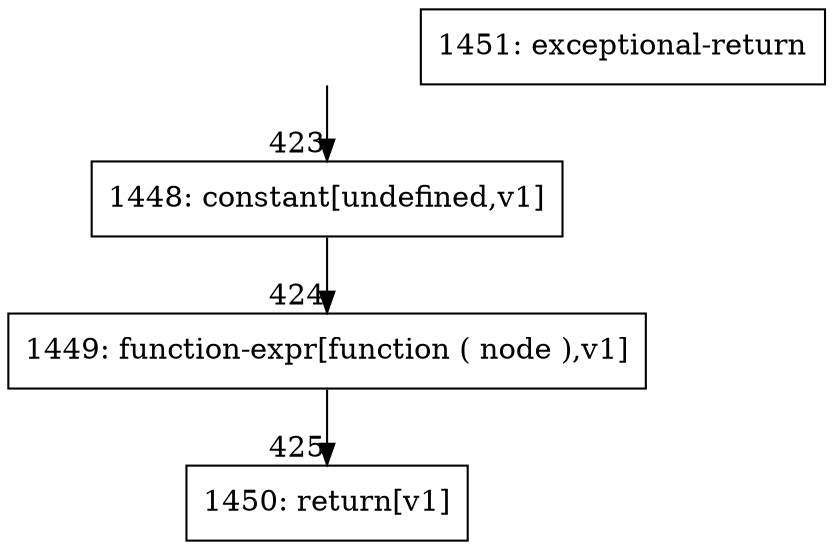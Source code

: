 digraph {
rankdir="TD"
BB_entry35[shape=none,label=""];
BB_entry35 -> BB423 [tailport=s, headport=n, headlabel="    423"]
BB423 [shape=record label="{1448: constant[undefined,v1]}" ] 
BB423 -> BB424 [tailport=s, headport=n, headlabel="      424"]
BB424 [shape=record label="{1449: function-expr[function ( node ),v1]}" ] 
BB424 -> BB425 [tailport=s, headport=n, headlabel="      425"]
BB425 [shape=record label="{1450: return[v1]}" ] 
BB426 [shape=record label="{1451: exceptional-return}" ] 
//#$~ 383
}
